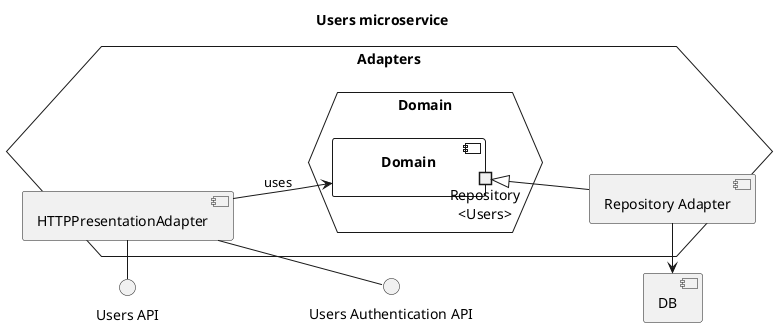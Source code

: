 @startuml users-components

title "Users microservice"

left to right direction

component "DB"
interface "Users API" as UsersAPI
interface "Users Authentication API" as UsersAuthAPI

hexagon Adapters {
    hexagon Domain as DomainHex {
        component Domain {
            portout "Repository\n<Users>" as Repo

        }
    }

    component "Repository Adapter" as RepoAdapter
    RepoAdapter -u-|> Repo
    RepoAdapter -l-> DB

    component "HTTPPresentationAdapter" as HTTPAdapter
    HTTPAdapter -d-> Domain : uses
    HTTPAdapter -() UsersAPI
    HTTPAdapter -() UsersAuthAPI
    ' just for layout
    UsersAPI -[hidden]-> UsersAuthAPI
}

@enduml
